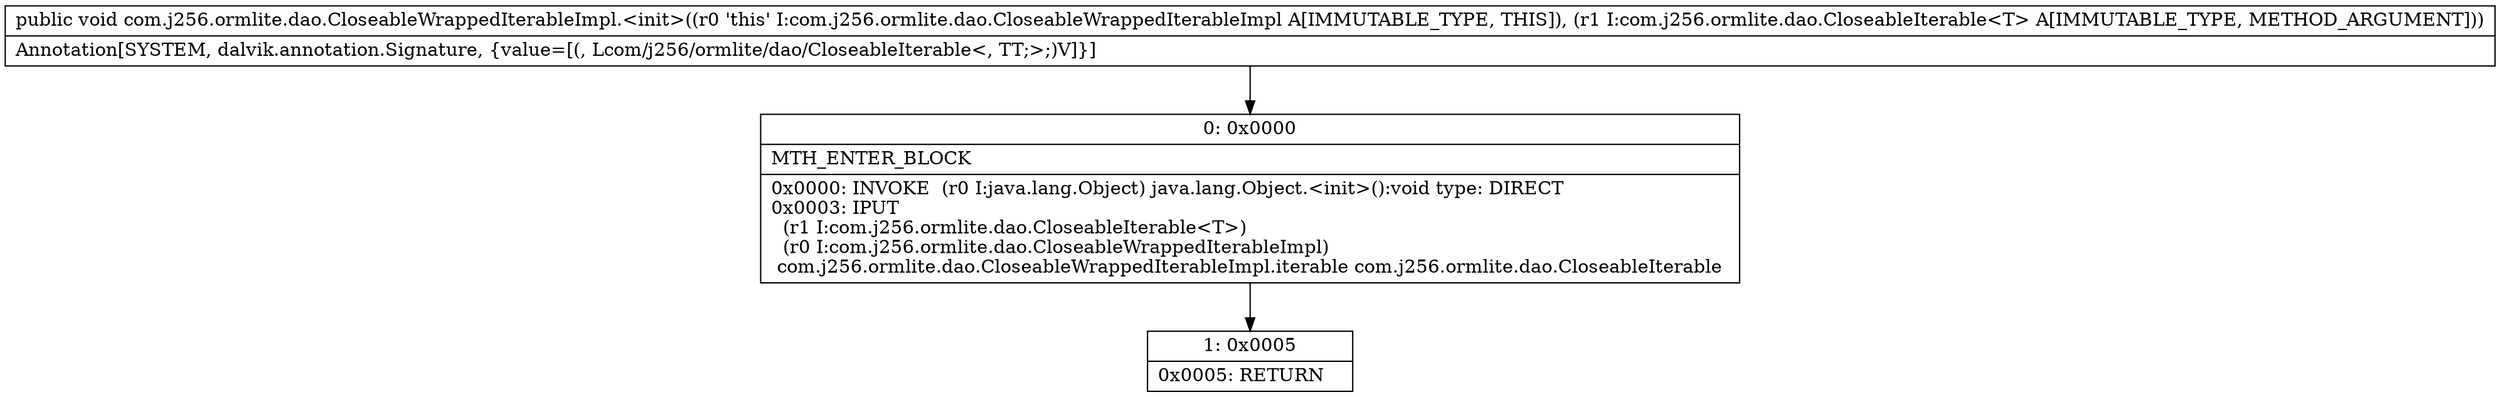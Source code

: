digraph "CFG forcom.j256.ormlite.dao.CloseableWrappedIterableImpl.\<init\>(Lcom\/j256\/ormlite\/dao\/CloseableIterable;)V" {
Node_0 [shape=record,label="{0\:\ 0x0000|MTH_ENTER_BLOCK\l|0x0000: INVOKE  (r0 I:java.lang.Object) java.lang.Object.\<init\>():void type: DIRECT \l0x0003: IPUT  \l  (r1 I:com.j256.ormlite.dao.CloseableIterable\<T\>)\l  (r0 I:com.j256.ormlite.dao.CloseableWrappedIterableImpl)\l com.j256.ormlite.dao.CloseableWrappedIterableImpl.iterable com.j256.ormlite.dao.CloseableIterable \l}"];
Node_1 [shape=record,label="{1\:\ 0x0005|0x0005: RETURN   \l}"];
MethodNode[shape=record,label="{public void com.j256.ormlite.dao.CloseableWrappedIterableImpl.\<init\>((r0 'this' I:com.j256.ormlite.dao.CloseableWrappedIterableImpl A[IMMUTABLE_TYPE, THIS]), (r1 I:com.j256.ormlite.dao.CloseableIterable\<T\> A[IMMUTABLE_TYPE, METHOD_ARGUMENT]))  | Annotation[SYSTEM, dalvik.annotation.Signature, \{value=[(, Lcom\/j256\/ormlite\/dao\/CloseableIterable\<, TT;\>;)V]\}]\l}"];
MethodNode -> Node_0;
Node_0 -> Node_1;
}

